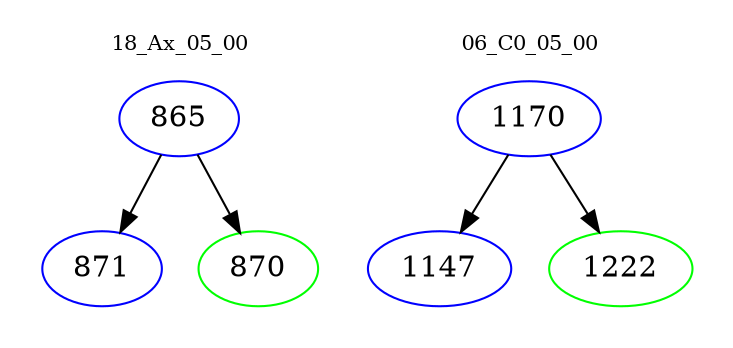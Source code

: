 digraph{
subgraph cluster_0 {
color = white
label = "18_Ax_05_00";
fontsize=10;
T0_865 [label="865", color="blue"]
T0_865 -> T0_871 [color="black"]
T0_871 [label="871", color="blue"]
T0_865 -> T0_870 [color="black"]
T0_870 [label="870", color="green"]
}
subgraph cluster_1 {
color = white
label = "06_C0_05_00";
fontsize=10;
T1_1170 [label="1170", color="blue"]
T1_1170 -> T1_1147 [color="black"]
T1_1147 [label="1147", color="blue"]
T1_1170 -> T1_1222 [color="black"]
T1_1222 [label="1222", color="green"]
}
}
